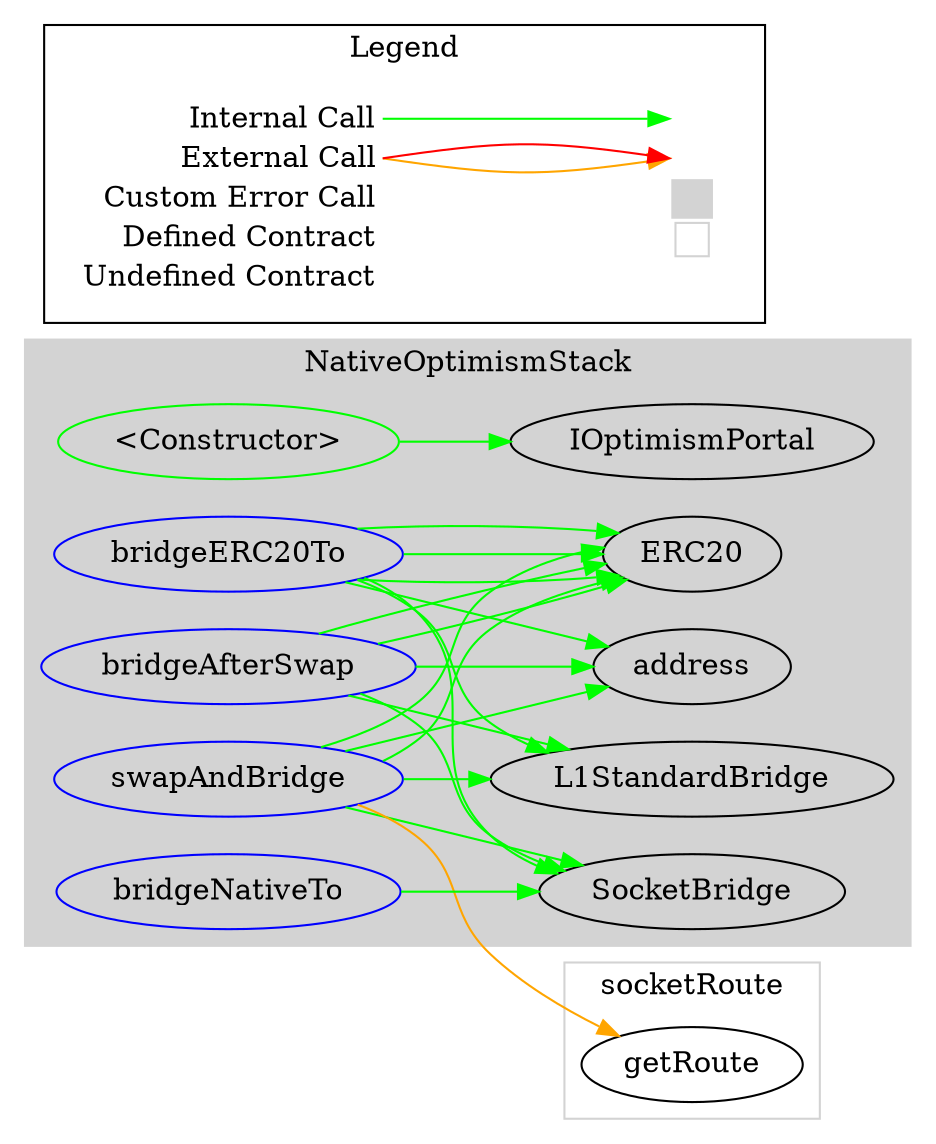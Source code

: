 digraph G {
  graph [ ratio = "auto", page = "100", compound =true ];
subgraph "clusterNativeOptimismStack" {
  graph [ label = "NativeOptimismStack", color = "lightgray", style = "filled", bgcolor = "lightgray" ];
  "NativeOptimismStack.<Constructor>" [ label = "<Constructor>", color = "green" ];
  "NativeOptimismStack.bridgeAfterSwap" [ label = "bridgeAfterSwap", color = "blue" ];
  "NativeOptimismStack.swapAndBridge" [ label = "swapAndBridge", color = "blue" ];
  "NativeOptimismStack.bridgeERC20To" [ label = "bridgeERC20To", color = "blue" ];
  "NativeOptimismStack.bridgeNativeTo" [ label = "bridgeNativeTo", color = "blue" ];
  "NativeOptimismStack.IOptimismPortal" [ label = "IOptimismPortal" ];
  "NativeOptimismStack.SocketBridge" [ label = "SocketBridge" ];
  "NativeOptimismStack.ERC20" [ label = "ERC20" ];
  "NativeOptimismStack.address" [ label = "address" ];
  "NativeOptimismStack.L1StandardBridge" [ label = "L1StandardBridge" ];
}

subgraph "clustersocketRoute" {
  graph [ label = "socketRoute", color = "lightgray" ];
  "socketRoute.getRoute" [ label = "getRoute" ];
}

  "NativeOptimismStack.<Constructor>";
  "NativeOptimismStack.IOptimismPortal";
  "NativeOptimismStack.bridgeAfterSwap";
  "NativeOptimismStack.SocketBridge";
  "NativeOptimismStack.ERC20";
  "NativeOptimismStack.address";
  "NativeOptimismStack.L1StandardBridge";
  "NativeOptimismStack.swapAndBridge";
  "socketRoute.getRoute";
  "NativeOptimismStack.bridgeERC20To";
  "NativeOptimismStack.bridgeNativeTo";
  "NativeOptimismStack.<Constructor>" -> "NativeOptimismStack.IOptimismPortal" [ color = "green" ];
  "NativeOptimismStack.bridgeAfterSwap" -> "NativeOptimismStack.SocketBridge" [ color = "green" ];
  "NativeOptimismStack.bridgeAfterSwap" -> "NativeOptimismStack.ERC20" [ color = "green" ];
  "NativeOptimismStack.bridgeAfterSwap" -> "NativeOptimismStack.address" [ color = "green" ];
  "NativeOptimismStack.bridgeAfterSwap" -> "NativeOptimismStack.ERC20" [ color = "green" ];
  "NativeOptimismStack.bridgeAfterSwap" -> "NativeOptimismStack.L1StandardBridge" [ color = "green" ];
  "NativeOptimismStack.swapAndBridge" -> "socketRoute.getRoute" [ color = "orange" ];
  "NativeOptimismStack.swapAndBridge" -> "NativeOptimismStack.SocketBridge" [ color = "green" ];
  "NativeOptimismStack.swapAndBridge" -> "NativeOptimismStack.ERC20" [ color = "green" ];
  "NativeOptimismStack.swapAndBridge" -> "NativeOptimismStack.address" [ color = "green" ];
  "NativeOptimismStack.swapAndBridge" -> "NativeOptimismStack.ERC20" [ color = "green" ];
  "NativeOptimismStack.swapAndBridge" -> "NativeOptimismStack.L1StandardBridge" [ color = "green" ];
  "NativeOptimismStack.bridgeERC20To" -> "NativeOptimismStack.ERC20" [ color = "green" ];
  "NativeOptimismStack.bridgeERC20To" -> "NativeOptimismStack.ERC20" [ color = "green" ];
  "NativeOptimismStack.bridgeERC20To" -> "NativeOptimismStack.address" [ color = "green" ];
  "NativeOptimismStack.bridgeERC20To" -> "NativeOptimismStack.ERC20" [ color = "green" ];
  "NativeOptimismStack.bridgeERC20To" -> "NativeOptimismStack.SocketBridge" [ color = "green" ];
  "NativeOptimismStack.bridgeERC20To" -> "NativeOptimismStack.L1StandardBridge" [ color = "green" ];
  "NativeOptimismStack.bridgeNativeTo" -> "NativeOptimismStack.SocketBridge" [ color = "green" ];


rankdir=LR
node [shape=plaintext]
subgraph cluster_01 { 
label = "Legend";
key [label=<<table border="0" cellpadding="2" cellspacing="0" cellborder="0">
  <tr><td align="right" port="i1">Internal Call</td></tr>
  <tr><td align="right" port="i2">External Call</td></tr>
  <tr><td align="right" port="i2">Custom Error Call</td></tr>
  <tr><td align="right" port="i3">Defined Contract</td></tr>
  <tr><td align="right" port="i4">Undefined Contract</td></tr>
  </table>>]
key2 [label=<<table border="0" cellpadding="2" cellspacing="0" cellborder="0">
  <tr><td port="i1">&nbsp;&nbsp;&nbsp;</td></tr>
  <tr><td port="i2">&nbsp;&nbsp;&nbsp;</td></tr>
  <tr><td port="i3" bgcolor="lightgray">&nbsp;&nbsp;&nbsp;</td></tr>
  <tr><td port="i4">
    <table border="1" cellborder="0" cellspacing="0" cellpadding="7" color="lightgray">
      <tr>
       <td></td>
      </tr>
     </table>
  </td></tr>
  </table>>]
key:i1:e -> key2:i1:w [color="green"]
key:i2:e -> key2:i2:w [color="orange"]
key:i2:e -> key2:i2:w [color="red"]
}
}

